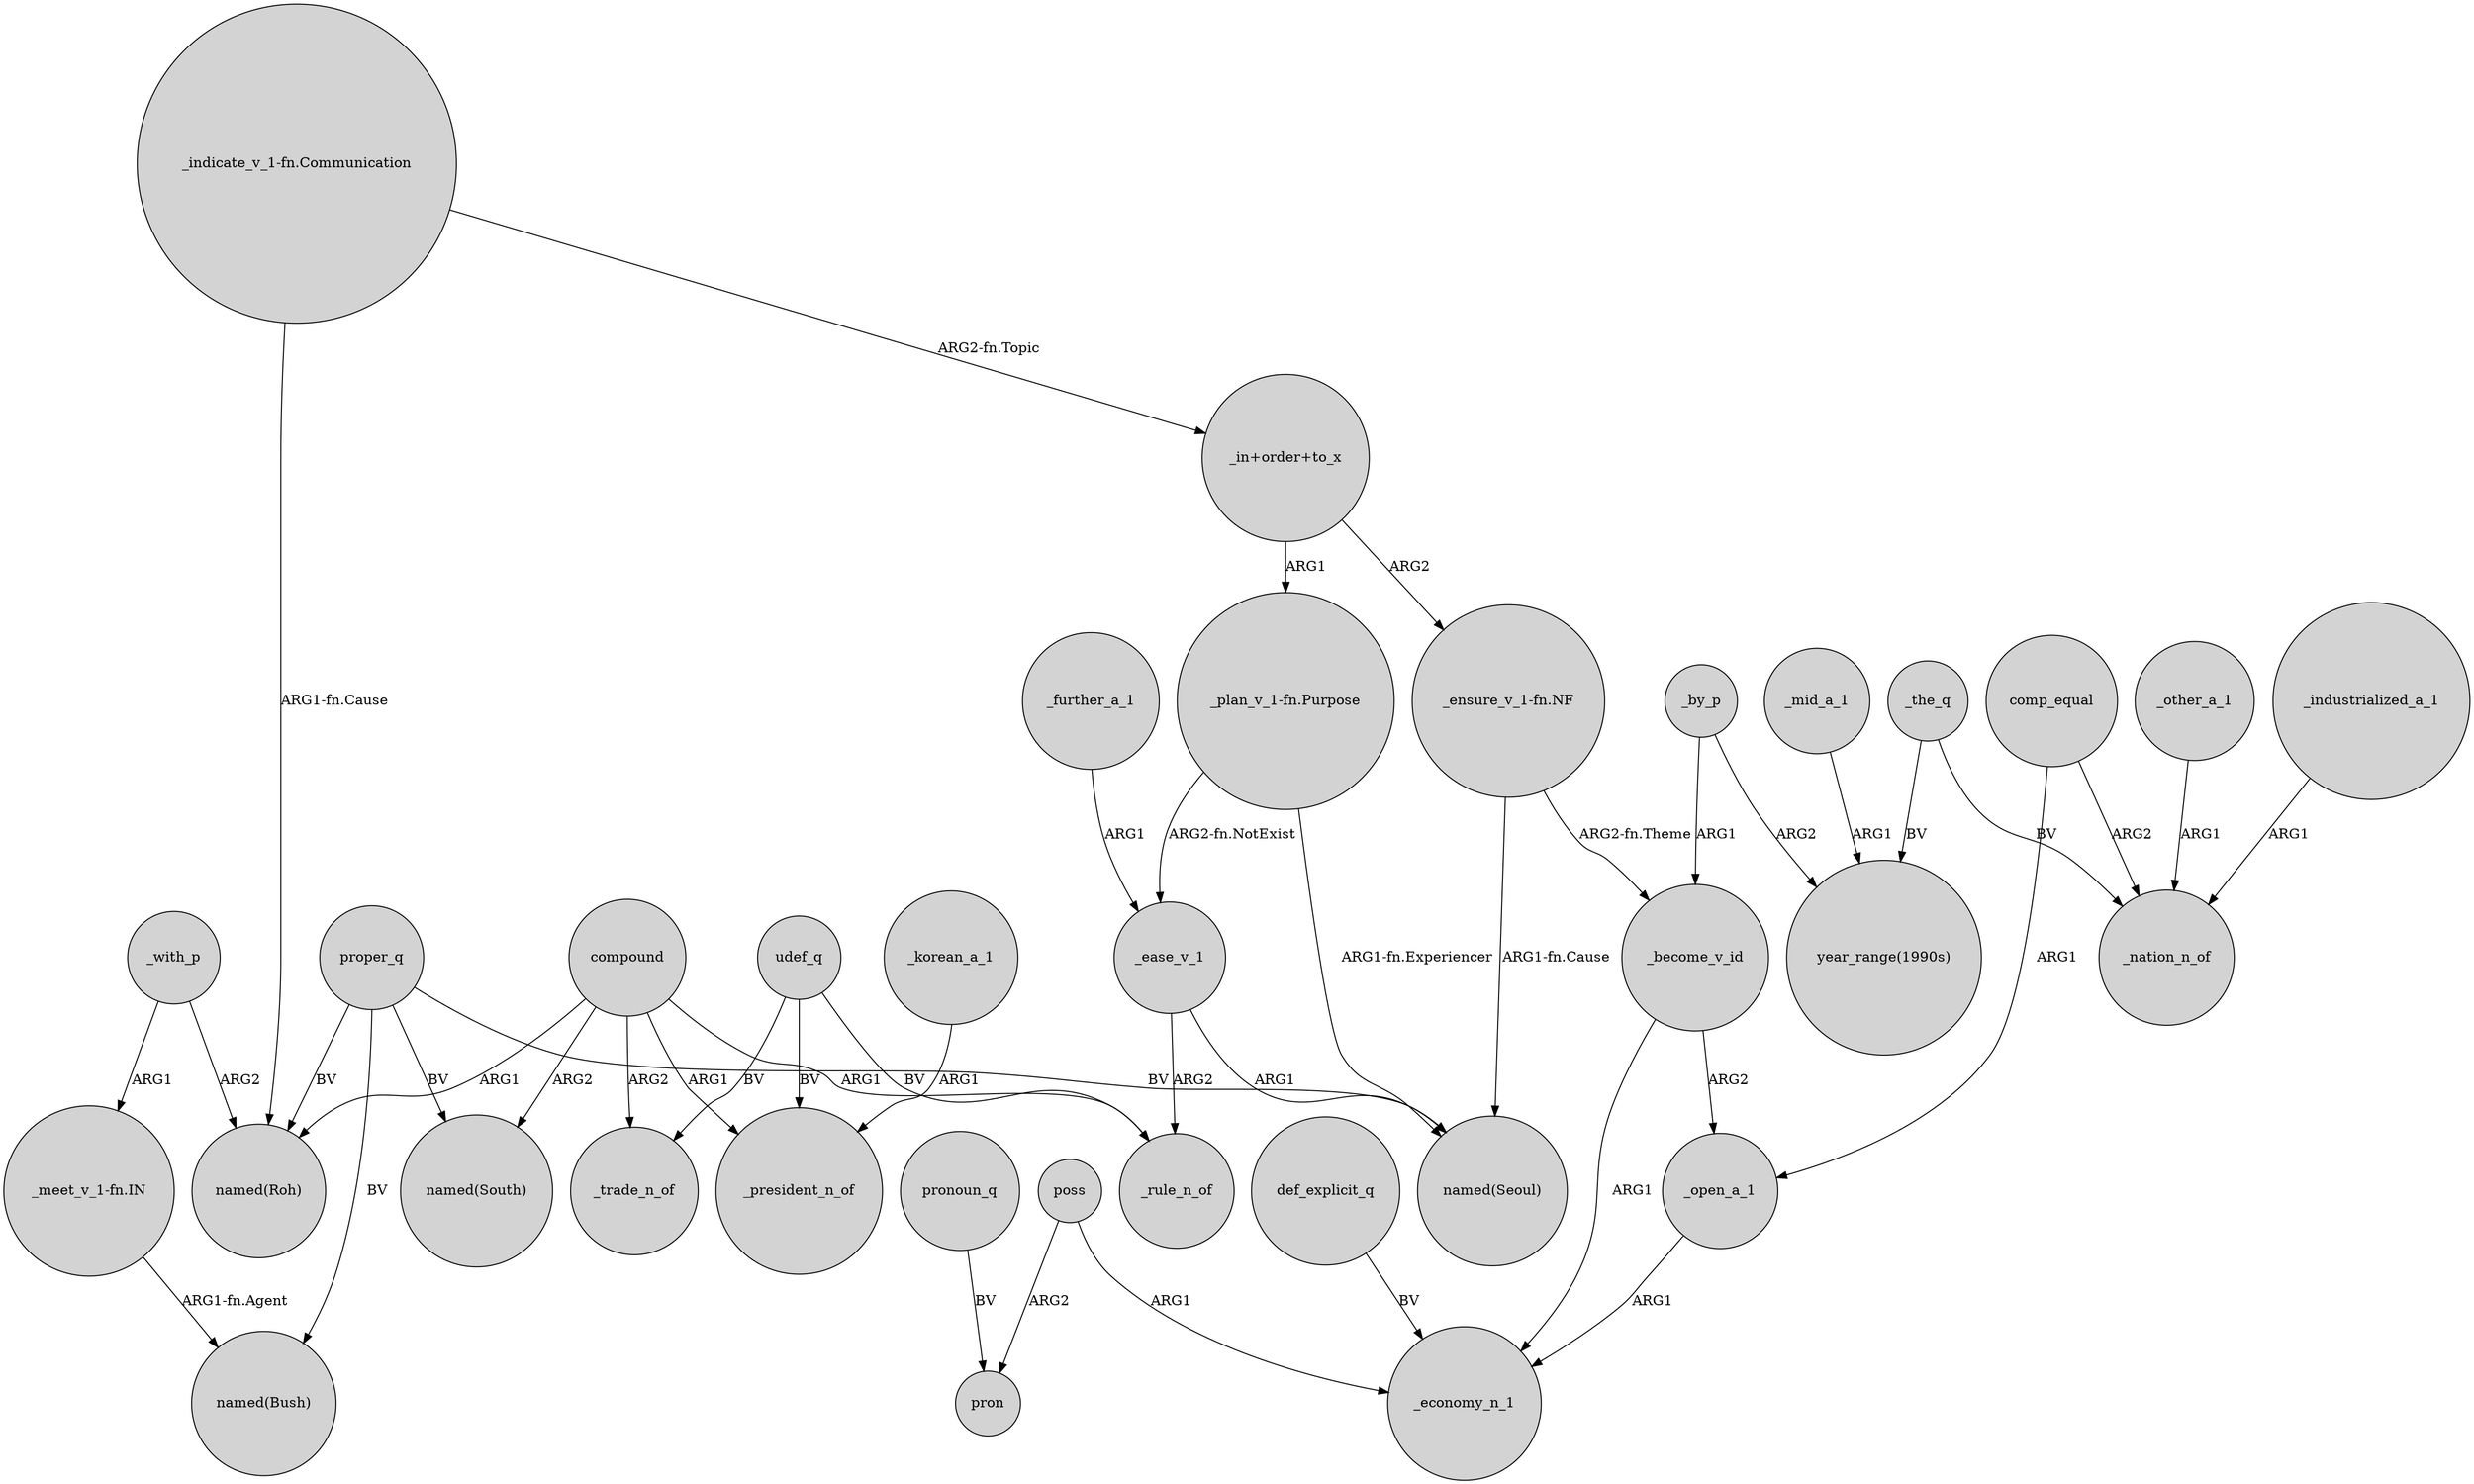 digraph {
	node [shape=circle style=filled]
	"_indicate_v_1-fn.Communication" -> "named(Roh)" [label="ARG1-fn.Cause"]
	udef_q -> _rule_n_of [label=BV]
	_the_q -> "year_range(1990s)" [label=BV]
	compound -> "named(South)" [label=ARG2]
	udef_q -> _trade_n_of [label=BV]
	"_ensure_v_1-fn.NF" -> _become_v_id [label="ARG2-fn.Theme"]
	proper_q -> "named(Seoul)" [label=BV]
	poss -> pron [label=ARG2]
	compound -> "named(Roh)" [label=ARG1]
	"_indicate_v_1-fn.Communication" -> "_in+order+to_x" [label="ARG2-fn.Topic"]
	compound -> _rule_n_of [label=ARG1]
	def_explicit_q -> _economy_n_1 [label=BV]
	_industrialized_a_1 -> _nation_n_of [label=ARG1]
	_ease_v_1 -> "named(Seoul)" [label=ARG1]
	_become_v_id -> _economy_n_1 [label=ARG1]
	_mid_a_1 -> "year_range(1990s)" [label=ARG1]
	"_plan_v_1-fn.Purpose" -> _ease_v_1 [label="ARG2-fn.NotExist"]
	poss -> _economy_n_1 [label=ARG1]
	_by_p -> _become_v_id [label=ARG1]
	pronoun_q -> pron [label=BV]
	comp_equal -> _open_a_1 [label=ARG1]
	compound -> _president_n_of [label=ARG1]
	udef_q -> _president_n_of [label=BV]
	_open_a_1 -> _economy_n_1 [label=ARG1]
	_with_p -> "named(Roh)" [label=ARG2]
	_become_v_id -> _open_a_1 [label=ARG2]
	_the_q -> _nation_n_of [label=BV]
	proper_q -> "named(Roh)" [label=BV]
	compound -> _trade_n_of [label=ARG2]
	"_in+order+to_x" -> "_plan_v_1-fn.Purpose" [label=ARG1]
	"_meet_v_1-fn.IN" -> "named(Bush)" [label="ARG1-fn.Agent"]
	comp_equal -> _nation_n_of [label=ARG2]
	proper_q -> "named(Bush)" [label=BV]
	_other_a_1 -> _nation_n_of [label=ARG1]
	_korean_a_1 -> _president_n_of [label=ARG1]
	_with_p -> "_meet_v_1-fn.IN" [label=ARG1]
	"_in+order+to_x" -> "_ensure_v_1-fn.NF" [label=ARG2]
	"_ensure_v_1-fn.NF" -> "named(Seoul)" [label="ARG1-fn.Cause"]
	"_plan_v_1-fn.Purpose" -> "named(Seoul)" [label="ARG1-fn.Experiencer"]
	_further_a_1 -> _ease_v_1 [label=ARG1]
	proper_q -> "named(South)" [label=BV]
	_ease_v_1 -> _rule_n_of [label=ARG2]
	_by_p -> "year_range(1990s)" [label=ARG2]
}
